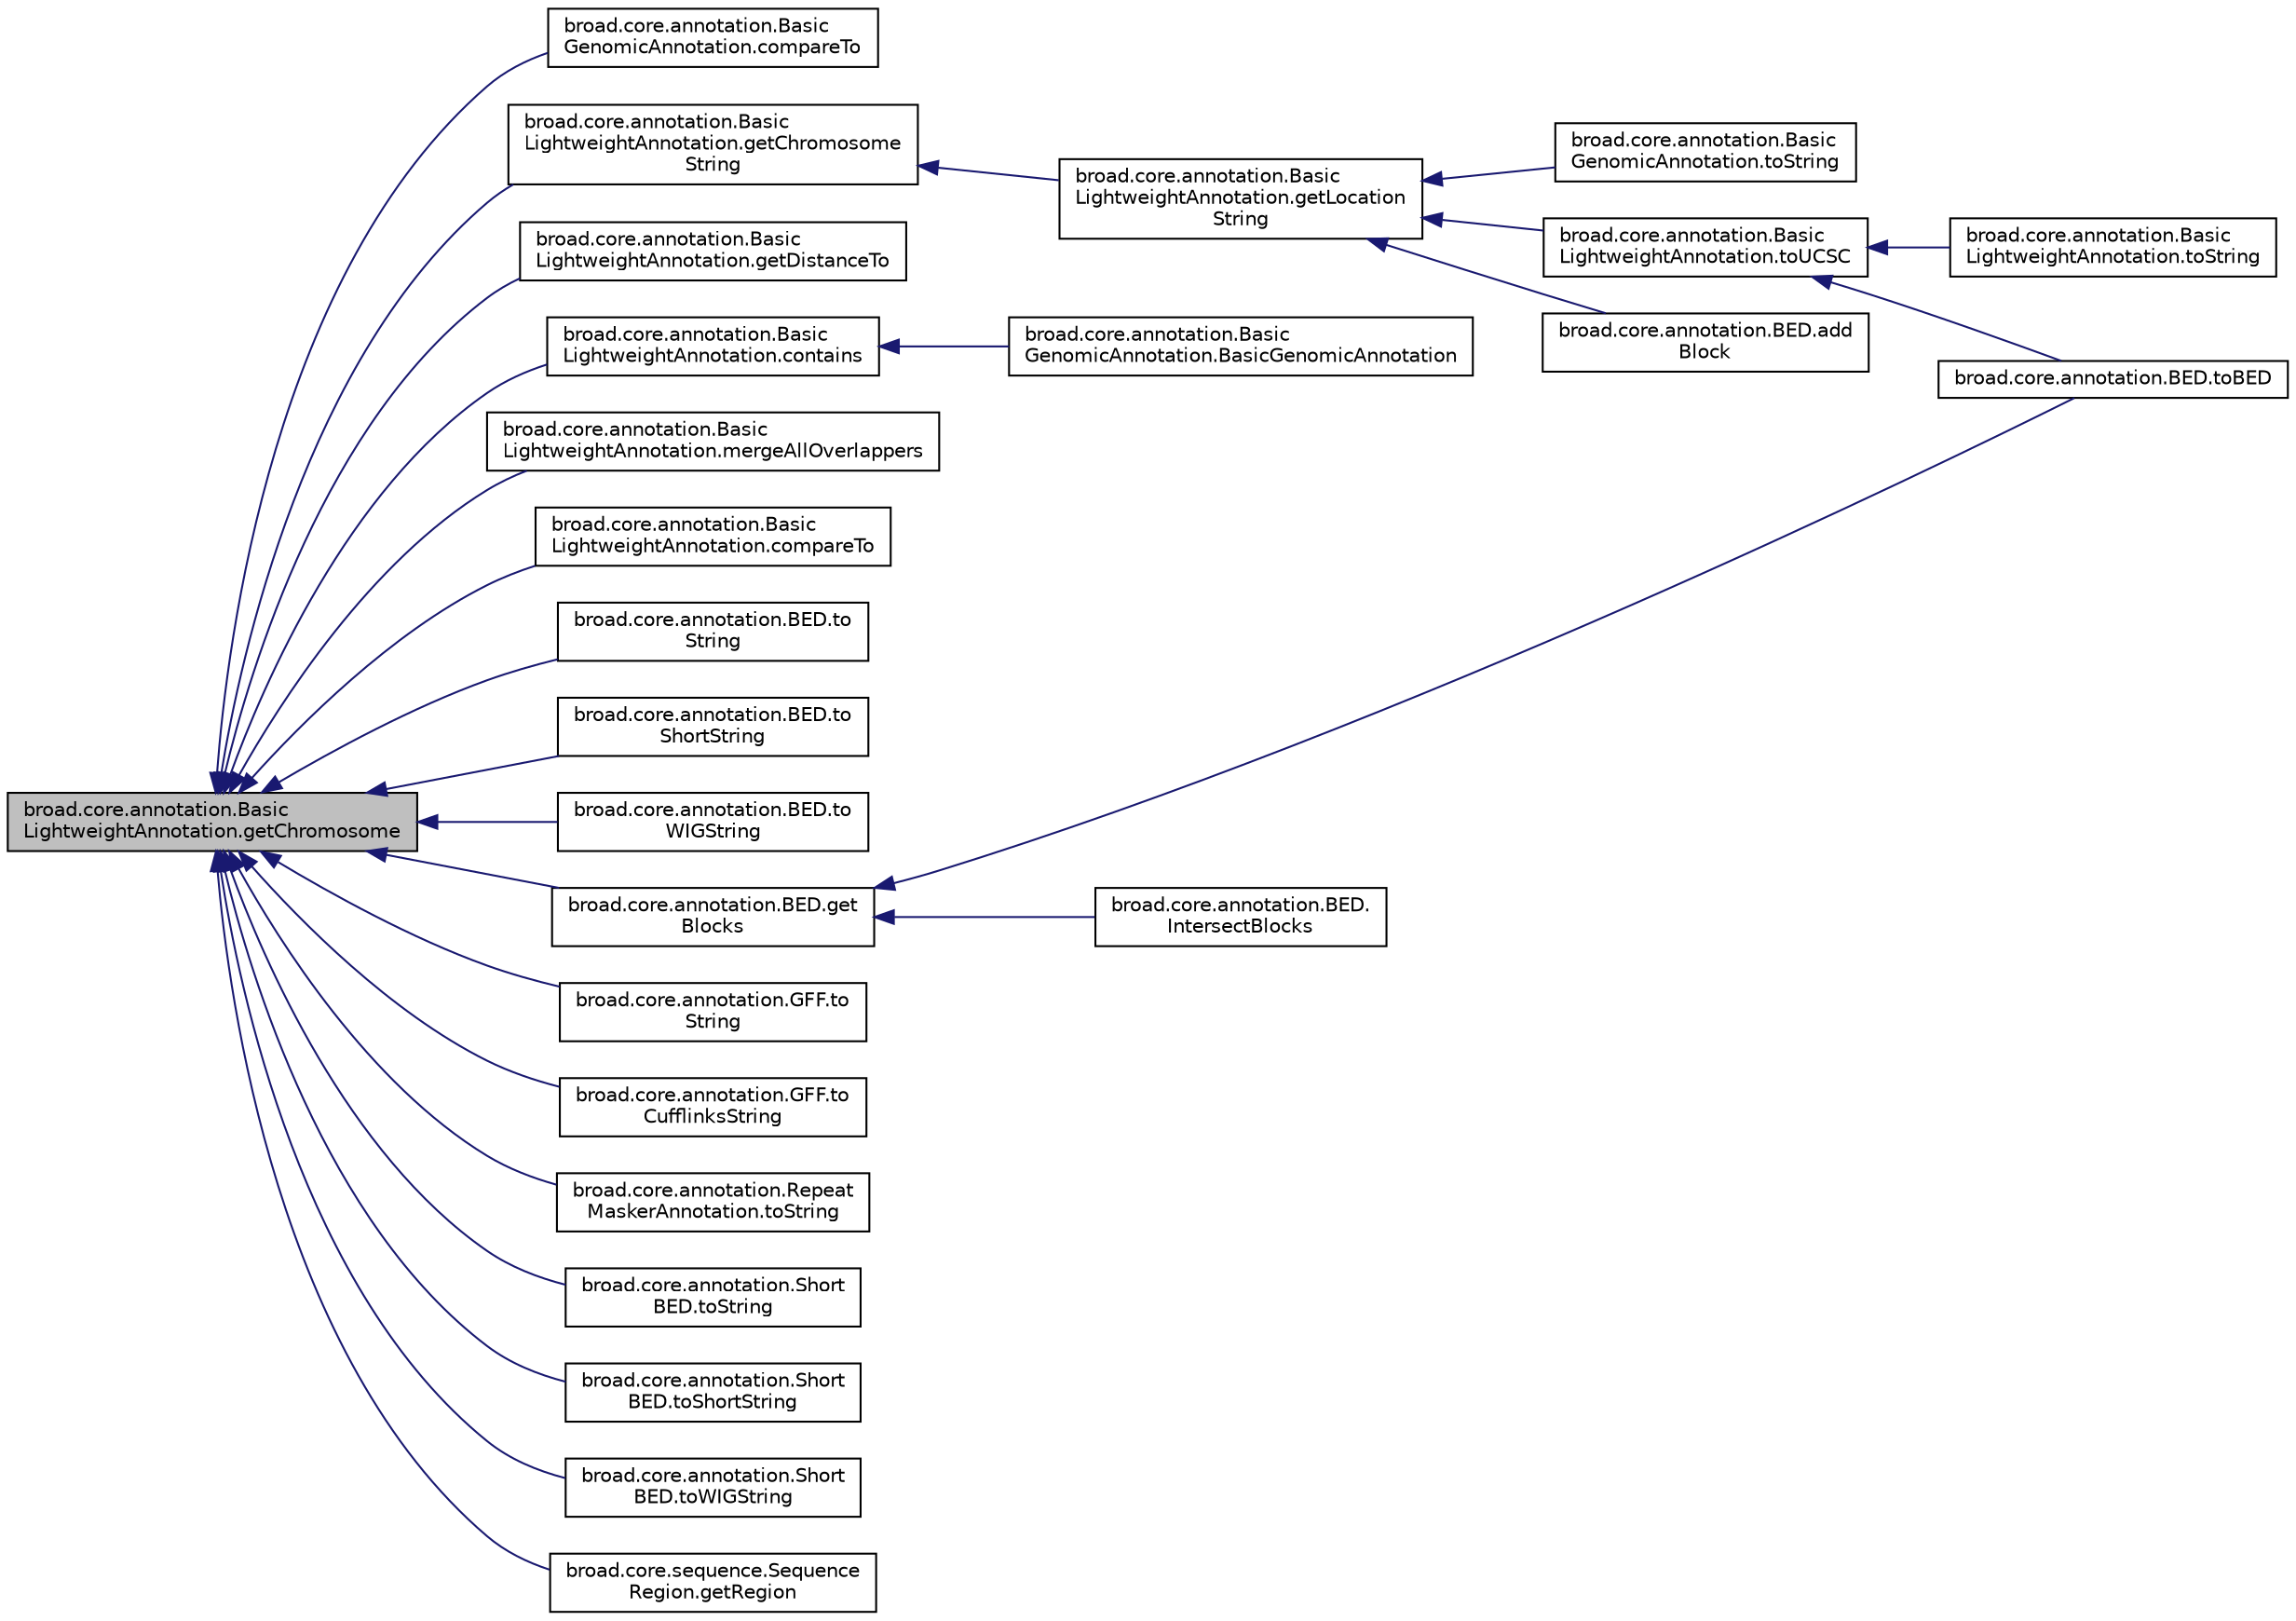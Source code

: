 digraph "broad.core.annotation.BasicLightweightAnnotation.getChromosome"
{
  edge [fontname="Helvetica",fontsize="10",labelfontname="Helvetica",labelfontsize="10"];
  node [fontname="Helvetica",fontsize="10",shape=record];
  rankdir="LR";
  Node1 [label="broad.core.annotation.Basic\lLightweightAnnotation.getChromosome",height=0.2,width=0.4,color="black", fillcolor="grey75", style="filled" fontcolor="black"];
  Node1 -> Node2 [dir="back",color="midnightblue",fontsize="10",style="solid",fontname="Helvetica"];
  Node2 [label="broad.core.annotation.Basic\lGenomicAnnotation.compareTo",height=0.2,width=0.4,color="black", fillcolor="white", style="filled",URL="$classbroad_1_1core_1_1annotation_1_1_basic_genomic_annotation.html#af2945eb5b4eda18596aa43ee1ef6293c"];
  Node1 -> Node3 [dir="back",color="midnightblue",fontsize="10",style="solid",fontname="Helvetica"];
  Node3 [label="broad.core.annotation.Basic\lLightweightAnnotation.getChromosome\lString",height=0.2,width=0.4,color="black", fillcolor="white", style="filled",URL="$classbroad_1_1core_1_1annotation_1_1_basic_lightweight_annotation.html#a713c14e80c68be53c7175c08a4042f10"];
  Node3 -> Node4 [dir="back",color="midnightblue",fontsize="10",style="solid",fontname="Helvetica"];
  Node4 [label="broad.core.annotation.Basic\lLightweightAnnotation.getLocation\lString",height=0.2,width=0.4,color="black", fillcolor="white", style="filled",URL="$classbroad_1_1core_1_1annotation_1_1_basic_lightweight_annotation.html#a768a87c705c0f6abc1025dc776486cc9"];
  Node4 -> Node5 [dir="back",color="midnightblue",fontsize="10",style="solid",fontname="Helvetica"];
  Node5 [label="broad.core.annotation.Basic\lGenomicAnnotation.toString",height=0.2,width=0.4,color="black", fillcolor="white", style="filled",URL="$classbroad_1_1core_1_1annotation_1_1_basic_genomic_annotation.html#a56e9868db1deb9f569cd17ab979f48cc"];
  Node4 -> Node6 [dir="back",color="midnightblue",fontsize="10",style="solid",fontname="Helvetica"];
  Node6 [label="broad.core.annotation.Basic\lLightweightAnnotation.toUCSC",height=0.2,width=0.4,color="black", fillcolor="white", style="filled",URL="$classbroad_1_1core_1_1annotation_1_1_basic_lightweight_annotation.html#a82903ca4b9f07f9b7bcafe7ef43afd82"];
  Node6 -> Node7 [dir="back",color="midnightblue",fontsize="10",style="solid",fontname="Helvetica"];
  Node7 [label="broad.core.annotation.Basic\lLightweightAnnotation.toString",height=0.2,width=0.4,color="black", fillcolor="white", style="filled",URL="$classbroad_1_1core_1_1annotation_1_1_basic_lightweight_annotation.html#a1c548c67447aa8ad08f8312d3f30c3d9"];
  Node6 -> Node8 [dir="back",color="midnightblue",fontsize="10",style="solid",fontname="Helvetica"];
  Node8 [label="broad.core.annotation.BED.toBED",height=0.2,width=0.4,color="black", fillcolor="white", style="filled",URL="$classbroad_1_1core_1_1annotation_1_1_b_e_d.html#acf8673ace0b95319a72e7bf115d80f5b"];
  Node4 -> Node9 [dir="back",color="midnightblue",fontsize="10",style="solid",fontname="Helvetica"];
  Node9 [label="broad.core.annotation.BED.add\lBlock",height=0.2,width=0.4,color="black", fillcolor="white", style="filled",URL="$classbroad_1_1core_1_1annotation_1_1_b_e_d.html#a93232cebb0a54bf0ad8c43dc8b6e8e95"];
  Node1 -> Node10 [dir="back",color="midnightblue",fontsize="10",style="solid",fontname="Helvetica"];
  Node10 [label="broad.core.annotation.Basic\lLightweightAnnotation.getDistanceTo",height=0.2,width=0.4,color="black", fillcolor="white", style="filled",URL="$classbroad_1_1core_1_1annotation_1_1_basic_lightweight_annotation.html#a944575391d1ef0c562e3beeb4d493925"];
  Node1 -> Node11 [dir="back",color="midnightblue",fontsize="10",style="solid",fontname="Helvetica"];
  Node11 [label="broad.core.annotation.Basic\lLightweightAnnotation.contains",height=0.2,width=0.4,color="black", fillcolor="white", style="filled",URL="$classbroad_1_1core_1_1annotation_1_1_basic_lightweight_annotation.html#a768dd90feef065f8b04a253c2d1c3e1e"];
  Node11 -> Node12 [dir="back",color="midnightblue",fontsize="10",style="solid",fontname="Helvetica"];
  Node12 [label="broad.core.annotation.Basic\lGenomicAnnotation.BasicGenomicAnnotation",height=0.2,width=0.4,color="black", fillcolor="white", style="filled",URL="$classbroad_1_1core_1_1annotation_1_1_basic_genomic_annotation.html#aa1bb7dc02c29f06ed7ab80738d7f643e"];
  Node1 -> Node13 [dir="back",color="midnightblue",fontsize="10",style="solid",fontname="Helvetica"];
  Node13 [label="broad.core.annotation.Basic\lLightweightAnnotation.mergeAllOverlappers",height=0.2,width=0.4,color="black", fillcolor="white", style="filled",URL="$classbroad_1_1core_1_1annotation_1_1_basic_lightweight_annotation.html#ab9c2cce66e01225f9f12dd3a1edde9da"];
  Node1 -> Node14 [dir="back",color="midnightblue",fontsize="10",style="solid",fontname="Helvetica"];
  Node14 [label="broad.core.annotation.Basic\lLightweightAnnotation.compareTo",height=0.2,width=0.4,color="black", fillcolor="white", style="filled",URL="$classbroad_1_1core_1_1annotation_1_1_basic_lightweight_annotation.html#a153aadccdd60d81d71286ab8185e0687"];
  Node1 -> Node15 [dir="back",color="midnightblue",fontsize="10",style="solid",fontname="Helvetica"];
  Node15 [label="broad.core.annotation.BED.to\lString",height=0.2,width=0.4,color="black", fillcolor="white", style="filled",URL="$classbroad_1_1core_1_1annotation_1_1_b_e_d.html#a07603f8f6e0de6f886243be3dc82aef7"];
  Node1 -> Node16 [dir="back",color="midnightblue",fontsize="10",style="solid",fontname="Helvetica"];
  Node16 [label="broad.core.annotation.BED.to\lShortString",height=0.2,width=0.4,color="black", fillcolor="white", style="filled",URL="$classbroad_1_1core_1_1annotation_1_1_b_e_d.html#a0cbdd3d7ac3b0b72c8afa0a2a15cf301"];
  Node1 -> Node17 [dir="back",color="midnightblue",fontsize="10",style="solid",fontname="Helvetica"];
  Node17 [label="broad.core.annotation.BED.to\lWIGString",height=0.2,width=0.4,color="black", fillcolor="white", style="filled",URL="$classbroad_1_1core_1_1annotation_1_1_b_e_d.html#ac55b3533d091bdaacce66cb51a47b8c0"];
  Node1 -> Node18 [dir="back",color="midnightblue",fontsize="10",style="solid",fontname="Helvetica"];
  Node18 [label="broad.core.annotation.BED.get\lBlocks",height=0.2,width=0.4,color="black", fillcolor="white", style="filled",URL="$classbroad_1_1core_1_1annotation_1_1_b_e_d.html#a695ef7ec4841b35e0b5decd4c3fa1e79"];
  Node18 -> Node8 [dir="back",color="midnightblue",fontsize="10",style="solid",fontname="Helvetica"];
  Node18 -> Node19 [dir="back",color="midnightblue",fontsize="10",style="solid",fontname="Helvetica"];
  Node19 [label="broad.core.annotation.BED.\lIntersectBlocks",height=0.2,width=0.4,color="black", fillcolor="white", style="filled",URL="$classbroad_1_1core_1_1annotation_1_1_b_e_d.html#a300061669e13aa1072380dd85d1c5796"];
  Node1 -> Node20 [dir="back",color="midnightblue",fontsize="10",style="solid",fontname="Helvetica"];
  Node20 [label="broad.core.annotation.GFF.to\lString",height=0.2,width=0.4,color="black", fillcolor="white", style="filled",URL="$classbroad_1_1core_1_1annotation_1_1_g_f_f.html#adbcf19a0f8333df39e5360afa326bc4c"];
  Node1 -> Node21 [dir="back",color="midnightblue",fontsize="10",style="solid",fontname="Helvetica"];
  Node21 [label="broad.core.annotation.GFF.to\lCufflinksString",height=0.2,width=0.4,color="black", fillcolor="white", style="filled",URL="$classbroad_1_1core_1_1annotation_1_1_g_f_f.html#a6a69adfec11fe148f3ab37dc93f3ea69"];
  Node1 -> Node22 [dir="back",color="midnightblue",fontsize="10",style="solid",fontname="Helvetica"];
  Node22 [label="broad.core.annotation.Repeat\lMaskerAnnotation.toString",height=0.2,width=0.4,color="black", fillcolor="white", style="filled",URL="$classbroad_1_1core_1_1annotation_1_1_repeat_masker_annotation.html#a788542c30b1a5737f23fd170f7247cd3"];
  Node1 -> Node23 [dir="back",color="midnightblue",fontsize="10",style="solid",fontname="Helvetica"];
  Node23 [label="broad.core.annotation.Short\lBED.toString",height=0.2,width=0.4,color="black", fillcolor="white", style="filled",URL="$classbroad_1_1core_1_1annotation_1_1_short_b_e_d.html#a5694f543837cd15e5c47802a8e6ab6f6"];
  Node1 -> Node24 [dir="back",color="midnightblue",fontsize="10",style="solid",fontname="Helvetica"];
  Node24 [label="broad.core.annotation.Short\lBED.toShortString",height=0.2,width=0.4,color="black", fillcolor="white", style="filled",URL="$classbroad_1_1core_1_1annotation_1_1_short_b_e_d.html#ae9fa60346143f1cd0134c75799a667cf"];
  Node1 -> Node25 [dir="back",color="midnightblue",fontsize="10",style="solid",fontname="Helvetica"];
  Node25 [label="broad.core.annotation.Short\lBED.toWIGString",height=0.2,width=0.4,color="black", fillcolor="white", style="filled",URL="$classbroad_1_1core_1_1annotation_1_1_short_b_e_d.html#a9d877f34cbd81aa20a5fe08e13597a7b"];
  Node1 -> Node26 [dir="back",color="midnightblue",fontsize="10",style="solid",fontname="Helvetica"];
  Node26 [label="broad.core.sequence.Sequence\lRegion.getRegion",height=0.2,width=0.4,color="black", fillcolor="white", style="filled",URL="$classbroad_1_1core_1_1sequence_1_1_sequence_region.html#ab6f99ae47039c2a507e8fefd3d75105a"];
}
